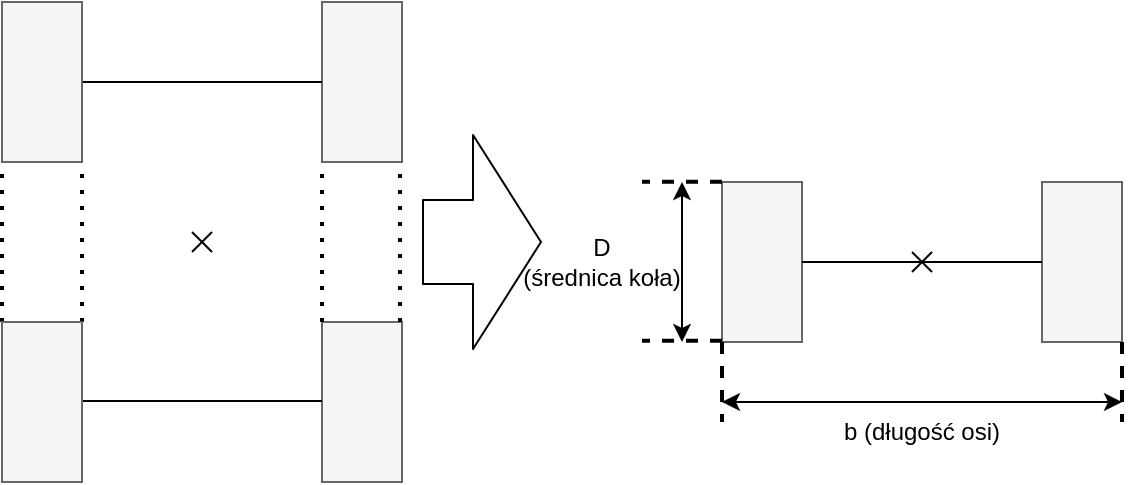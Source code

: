 <mxfile version="13.10.4" type="device"><diagram id="Z4IBiXDTNnWhieE9CTax" name="Page-1"><mxGraphModel dx="813" dy="421" grid="1" gridSize="10" guides="1" tooltips="1" connect="1" arrows="1" fold="1" page="1" pageScale="1" pageWidth="827" pageHeight="1169" math="0" shadow="0"><root><mxCell id="0"/><mxCell id="1" parent="0"/><mxCell id="qIltDf5vduIx78DODHOq-1" value="" style="rounded=0;whiteSpace=wrap;html=1;" parent="1" vertex="1"><mxGeometry x="80" y="160" width="40" height="80" as="geometry"/></mxCell><mxCell id="qIltDf5vduIx78DODHOq-2" value="" style="rounded=0;whiteSpace=wrap;html=1;fillColor=#f5f5f5;strokeColor=#666666;fontColor=#333333;" parent="1" vertex="1"><mxGeometry x="240" y="160" width="40" height="80" as="geometry"/></mxCell><mxCell id="qIltDf5vduIx78DODHOq-3" value="" style="rounded=0;whiteSpace=wrap;html=1;" parent="1" vertex="1"><mxGeometry x="80" y="320" width="40" height="80" as="geometry"/></mxCell><mxCell id="qIltDf5vduIx78DODHOq-4" value="" style="rounded=0;whiteSpace=wrap;html=1;fillColor=#f5f5f5;strokeColor=#666666;fontColor=#333333;" parent="1" vertex="1"><mxGeometry x="240" y="320" width="40" height="80" as="geometry"/></mxCell><mxCell id="qIltDf5vduIx78DODHOq-5" value="" style="endArrow=none;dashed=1;html=1;dashPattern=1 3;strokeWidth=2;entryX=0;entryY=1;entryDx=0;entryDy=0;exitX=0;exitY=0;exitDx=0;exitDy=0;" parent="1" source="qIltDf5vduIx78DODHOq-3" target="qIltDf5vduIx78DODHOq-1" edge="1"><mxGeometry width="50" height="50" relative="1" as="geometry"><mxPoint x="310" y="330" as="sourcePoint"/><mxPoint x="360" y="280" as="targetPoint"/></mxGeometry></mxCell><mxCell id="qIltDf5vduIx78DODHOq-6" value="" style="endArrow=none;dashed=1;html=1;dashPattern=1 3;strokeWidth=2;entryX=0;entryY=1;entryDx=0;entryDy=0;exitX=0;exitY=0;exitDx=0;exitDy=0;" parent="1" edge="1"><mxGeometry width="50" height="50" relative="1" as="geometry"><mxPoint x="120" y="320" as="sourcePoint"/><mxPoint x="120" y="240" as="targetPoint"/></mxGeometry></mxCell><mxCell id="qIltDf5vduIx78DODHOq-7" value="" style="endArrow=none;dashed=1;html=1;dashPattern=1 3;strokeWidth=2;entryX=0;entryY=1;entryDx=0;entryDy=0;exitX=0;exitY=0;exitDx=0;exitDy=0;" parent="1" edge="1"><mxGeometry width="50" height="50" relative="1" as="geometry"><mxPoint x="240" y="320" as="sourcePoint"/><mxPoint x="240" y="240" as="targetPoint"/></mxGeometry></mxCell><mxCell id="qIltDf5vduIx78DODHOq-8" value="" style="endArrow=none;dashed=1;html=1;dashPattern=1 3;strokeWidth=2;entryX=0;entryY=1;entryDx=0;entryDy=0;exitX=0;exitY=0;exitDx=0;exitDy=0;" parent="1" edge="1"><mxGeometry width="50" height="50" relative="1" as="geometry"><mxPoint x="279" y="320" as="sourcePoint"/><mxPoint x="279" y="240" as="targetPoint"/></mxGeometry></mxCell><mxCell id="qIltDf5vduIx78DODHOq-9" value="" style="endArrow=none;html=1;exitX=1;exitY=0.5;exitDx=0;exitDy=0;entryX=0;entryY=0.5;entryDx=0;entryDy=0;" parent="1" source="qIltDf5vduIx78DODHOq-1" target="qIltDf5vduIx78DODHOq-2" edge="1"><mxGeometry width="50" height="50" relative="1" as="geometry"><mxPoint x="390" y="430" as="sourcePoint"/><mxPoint x="440" y="380" as="targetPoint"/></mxGeometry></mxCell><mxCell id="qIltDf5vduIx78DODHOq-10" value="" style="endArrow=none;html=1;exitX=1;exitY=0.5;exitDx=0;exitDy=0;entryX=0;entryY=0.5;entryDx=0;entryDy=0;" parent="1" edge="1"><mxGeometry width="50" height="50" relative="1" as="geometry"><mxPoint x="120" y="359.5" as="sourcePoint"/><mxPoint x="240" y="359.5" as="targetPoint"/></mxGeometry></mxCell><mxCell id="qIltDf5vduIx78DODHOq-11" value="" style="shape=flexArrow;endArrow=classic;html=1;endWidth=64;endSize=11;width=42;" parent="1" edge="1"><mxGeometry width="50" height="50" relative="1" as="geometry"><mxPoint x="290" y="280" as="sourcePoint"/><mxPoint x="350" y="280" as="targetPoint"/></mxGeometry></mxCell><mxCell id="qIltDf5vduIx78DODHOq-12" value="" style="rounded=0;whiteSpace=wrap;html=1;fillColor=#f5f5f5;strokeColor=#666666;fontColor=#333333;" parent="1" vertex="1"><mxGeometry x="440" y="250" width="40" height="80" as="geometry"/></mxCell><mxCell id="qIltDf5vduIx78DODHOq-13" value="" style="rounded=0;whiteSpace=wrap;html=1;fillColor=#f5f5f5;strokeColor=#666666;fontColor=#333333;" parent="1" vertex="1"><mxGeometry x="600" y="250" width="40" height="80" as="geometry"/></mxCell><mxCell id="qIltDf5vduIx78DODHOq-14" value="" style="endArrow=none;html=1;exitX=1;exitY=0.5;exitDx=0;exitDy=0;entryX=0;entryY=0.5;entryDx=0;entryDy=0;" parent="1" source="qIltDf5vduIx78DODHOq-12" target="qIltDf5vduIx78DODHOq-13" edge="1"><mxGeometry width="50" height="50" relative="1" as="geometry"><mxPoint x="750" y="520" as="sourcePoint"/><mxPoint x="800" y="470" as="targetPoint"/></mxGeometry></mxCell><mxCell id="qIltDf5vduIx78DODHOq-17" value="" style="endArrow=none;html=1;" parent="1" edge="1"><mxGeometry width="50" height="50" relative="1" as="geometry"><mxPoint x="175" y="285" as="sourcePoint"/><mxPoint x="185" y="275" as="targetPoint"/></mxGeometry></mxCell><mxCell id="qIltDf5vduIx78DODHOq-18" value="" style="endArrow=none;html=1;" parent="1" edge="1"><mxGeometry width="50" height="50" relative="1" as="geometry"><mxPoint x="175" y="275" as="sourcePoint"/><mxPoint x="185" y="285" as="targetPoint"/></mxGeometry></mxCell><mxCell id="qIltDf5vduIx78DODHOq-20" value="" style="endArrow=none;html=1;" parent="1" edge="1"><mxGeometry width="50" height="50" relative="1" as="geometry"><mxPoint x="535" y="295" as="sourcePoint"/><mxPoint x="545" y="285" as="targetPoint"/></mxGeometry></mxCell><mxCell id="qIltDf5vduIx78DODHOq-21" value="" style="endArrow=none;html=1;" parent="1" edge="1"><mxGeometry width="50" height="50" relative="1" as="geometry"><mxPoint x="535" y="285" as="sourcePoint"/><mxPoint x="545" y="295" as="targetPoint"/></mxGeometry></mxCell><mxCell id="qIltDf5vduIx78DODHOq-22" value="" style="rounded=0;whiteSpace=wrap;html=1;fillColor=#f5f5f5;strokeColor=#666666;fontColor=#333333;" parent="1" vertex="1"><mxGeometry x="80" y="160" width="40" height="80" as="geometry"/></mxCell><mxCell id="qIltDf5vduIx78DODHOq-23" value="" style="rounded=0;whiteSpace=wrap;html=1;fillColor=#f5f5f5;strokeColor=#666666;fontColor=#333333;" parent="1" vertex="1"><mxGeometry x="80" y="320" width="40" height="80" as="geometry"/></mxCell><mxCell id="7lMldodZhAjn5e5GUyEk-1" value="" style="endArrow=none;dashed=1;html=1;strokeWidth=2;entryX=1;entryY=0;entryDx=0;entryDy=0;" edge="1" parent="1"><mxGeometry width="50" height="50" relative="1" as="geometry"><mxPoint x="440" y="249.91" as="sourcePoint"/><mxPoint x="400" y="249.91" as="targetPoint"/></mxGeometry></mxCell><mxCell id="7lMldodZhAjn5e5GUyEk-2" value="" style="endArrow=none;dashed=1;html=1;strokeWidth=2;entryX=1;entryY=0;entryDx=0;entryDy=0;" edge="1" parent="1"><mxGeometry width="50" height="50" relative="1" as="geometry"><mxPoint x="440" y="329.43" as="sourcePoint"/><mxPoint x="400" y="329.43" as="targetPoint"/></mxGeometry></mxCell><mxCell id="7lMldodZhAjn5e5GUyEk-3" value="" style="endArrow=classic;startArrow=classic;html=1;" edge="1" parent="1"><mxGeometry width="50" height="50" relative="1" as="geometry"><mxPoint x="420" y="330" as="sourcePoint"/><mxPoint x="420" y="250" as="targetPoint"/></mxGeometry></mxCell><mxCell id="7lMldodZhAjn5e5GUyEk-4" value="" style="endArrow=none;dashed=1;html=1;strokeWidth=2;exitX=0;exitY=1;exitDx=0;exitDy=0;" edge="1" parent="1" source="qIltDf5vduIx78DODHOq-12"><mxGeometry width="50" height="50" relative="1" as="geometry"><mxPoint x="470" y="380" as="sourcePoint"/><mxPoint x="440" y="370" as="targetPoint"/></mxGeometry></mxCell><mxCell id="7lMldodZhAjn5e5GUyEk-5" value="" style="endArrow=none;dashed=1;html=1;strokeWidth=2;exitX=0;exitY=1;exitDx=0;exitDy=0;" edge="1" parent="1"><mxGeometry width="50" height="50" relative="1" as="geometry"><mxPoint x="640" y="330" as="sourcePoint"/><mxPoint x="640" y="370" as="targetPoint"/></mxGeometry></mxCell><mxCell id="7lMldodZhAjn5e5GUyEk-6" value="" style="endArrow=classic;startArrow=classic;html=1;" edge="1" parent="1"><mxGeometry width="50" height="50" relative="1" as="geometry"><mxPoint x="640" y="360" as="sourcePoint"/><mxPoint x="440" y="360" as="targetPoint"/></mxGeometry></mxCell><mxCell id="7lMldodZhAjn5e5GUyEk-7" value="D &lt;br&gt;(średnica koła)" style="text;html=1;strokeColor=none;fillColor=none;align=center;verticalAlign=middle;whiteSpace=wrap;rounded=0;" vertex="1" parent="1"><mxGeometry x="330" y="275" width="100" height="30" as="geometry"/></mxCell><mxCell id="7lMldodZhAjn5e5GUyEk-8" value="b (długość osi)" style="text;html=1;strokeColor=none;fillColor=none;align=center;verticalAlign=middle;whiteSpace=wrap;rounded=0;" vertex="1" parent="1"><mxGeometry x="490" y="360" width="100" height="30" as="geometry"/></mxCell></root></mxGraphModel></diagram></mxfile>